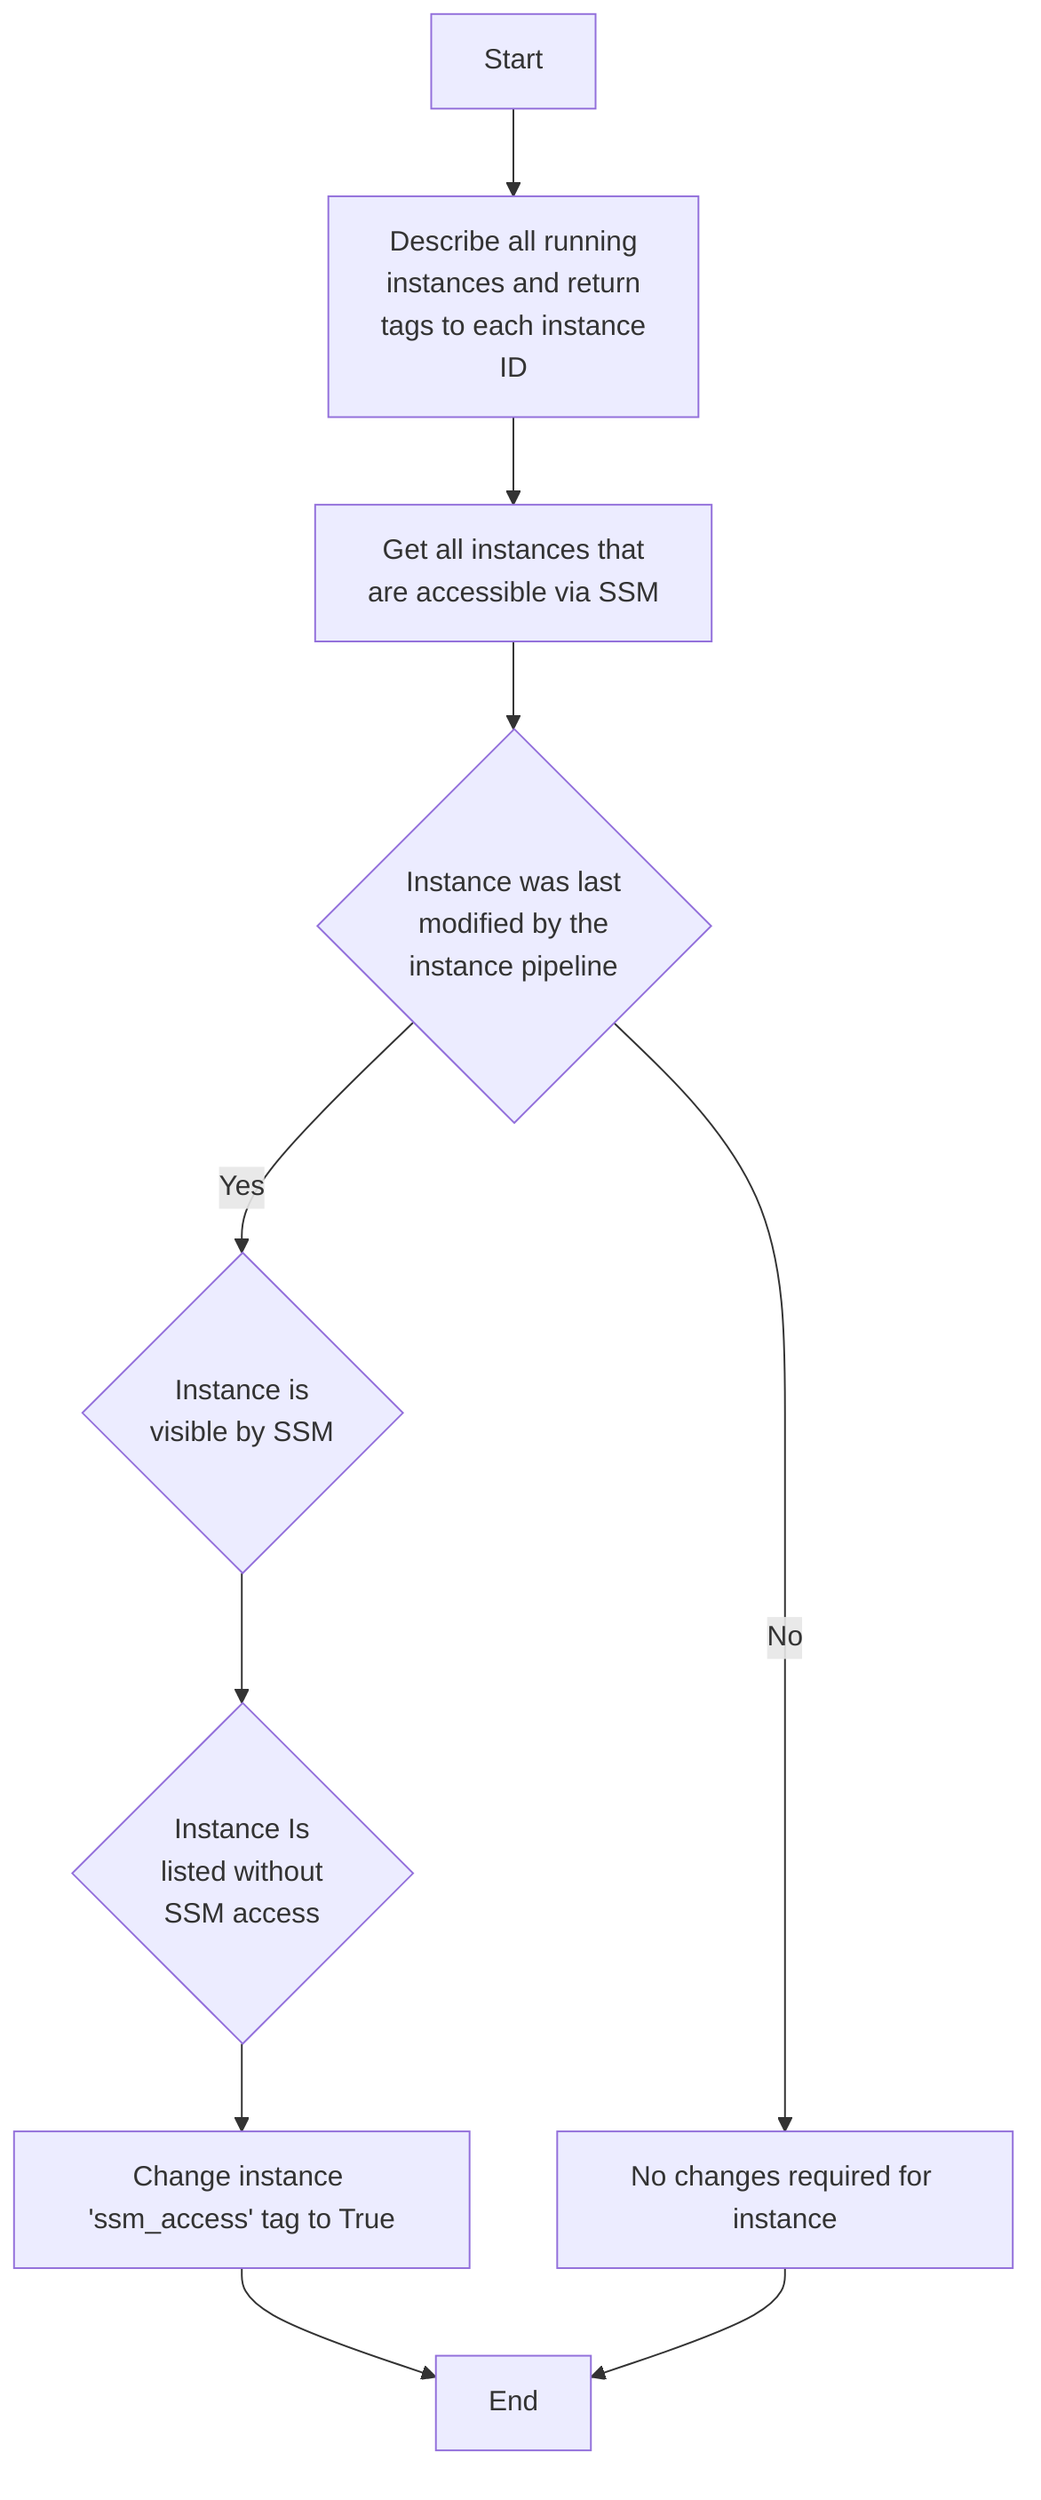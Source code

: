 flowchart TD;
    Start["Start"] --> DescribeInstances["Describe all running
    instances and return
    tags to each instance
    ID"]
    DescribeInstances --> Get["Get all instances that
    are accessible via SSM"]
    Get --> Instance{"Instance was last
    modified by the
    instance pipeline"
    }
    Instance -- Yes --> InstanceVisible{"Instance is
    visible by SSM"}
    InstanceVisible --> SsmAccessIsFalse{"Instance Is
    listed without
    SSM access"}
    SsmAccessIsFalse --> MoveSsmToTrue["Change instance 'ssm_access' tag to True"]
    MoveSsmToTrue --> End
    Instance -- No --> NoChange["No changes required for instance"]
    NoChange --> End